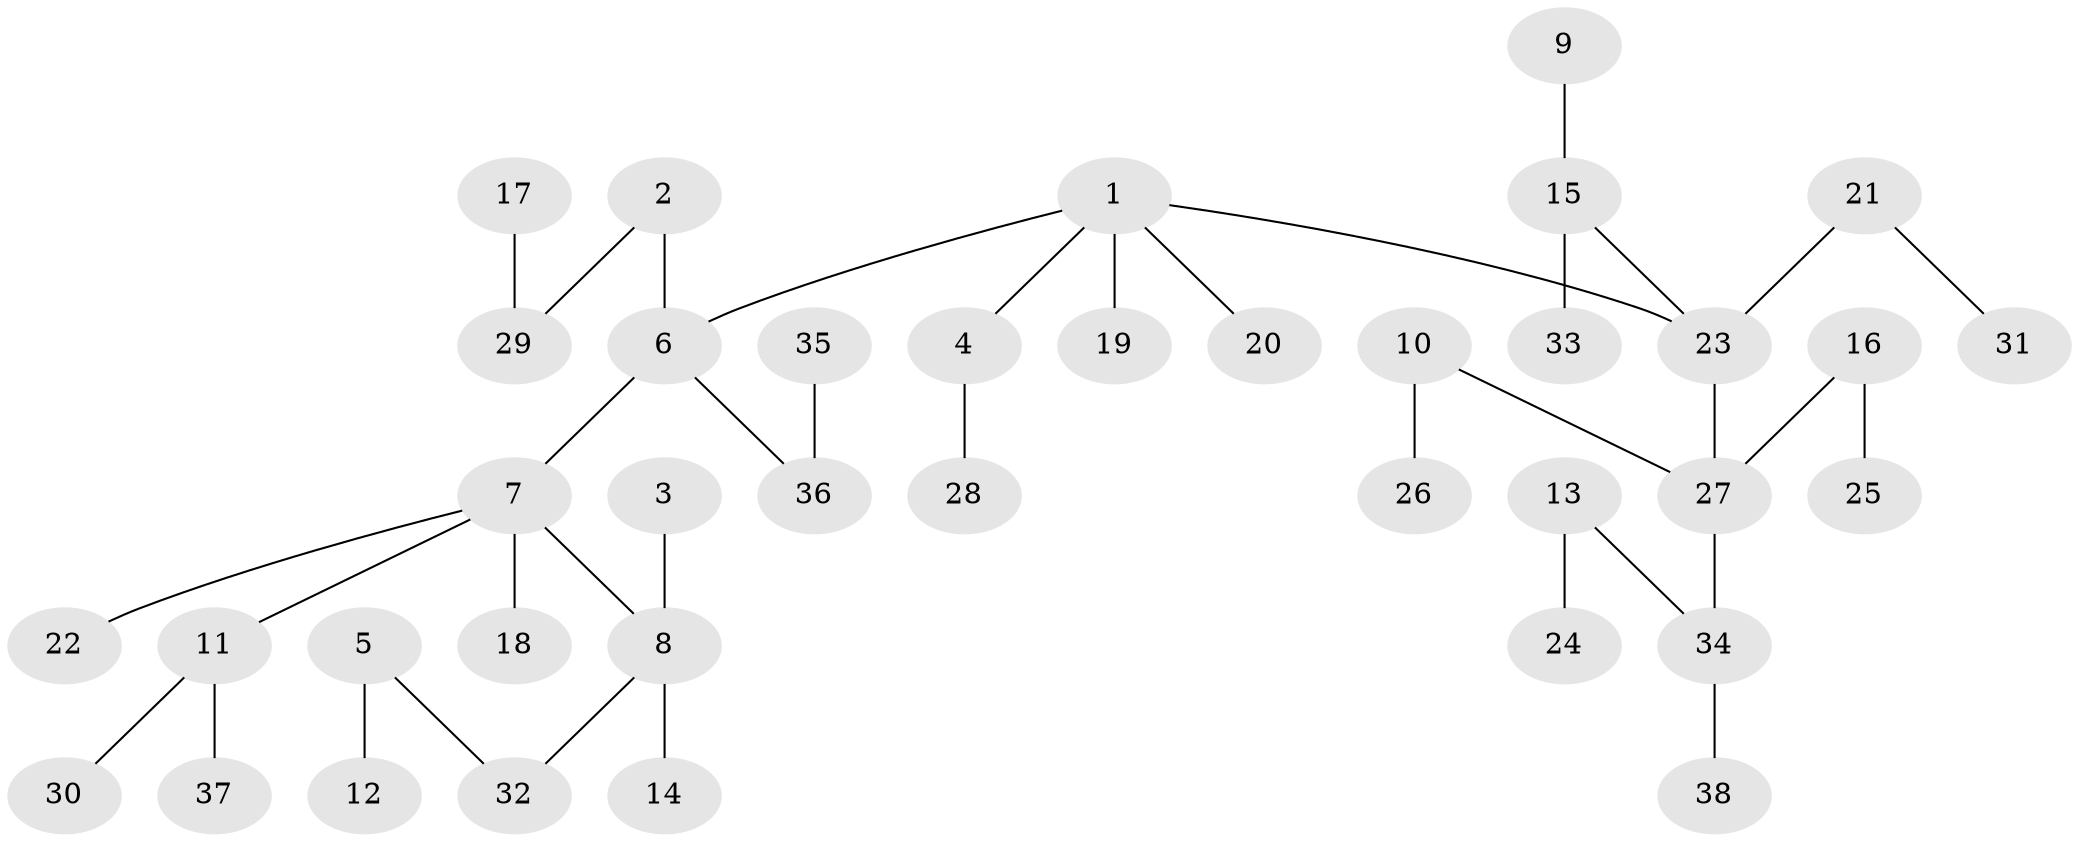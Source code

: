 // original degree distribution, {2: 0.3333333333333333, 5: 0.04, 6: 0.04, 4: 0.04, 3: 0.08, 1: 0.4666666666666667}
// Generated by graph-tools (version 1.1) at 2025/02/03/09/25 03:02:25]
// undirected, 38 vertices, 37 edges
graph export_dot {
graph [start="1"]
  node [color=gray90,style=filled];
  1;
  2;
  3;
  4;
  5;
  6;
  7;
  8;
  9;
  10;
  11;
  12;
  13;
  14;
  15;
  16;
  17;
  18;
  19;
  20;
  21;
  22;
  23;
  24;
  25;
  26;
  27;
  28;
  29;
  30;
  31;
  32;
  33;
  34;
  35;
  36;
  37;
  38;
  1 -- 4 [weight=1.0];
  1 -- 6 [weight=1.0];
  1 -- 19 [weight=1.0];
  1 -- 20 [weight=1.0];
  1 -- 23 [weight=1.0];
  2 -- 6 [weight=1.0];
  2 -- 29 [weight=1.0];
  3 -- 8 [weight=1.0];
  4 -- 28 [weight=1.0];
  5 -- 12 [weight=1.0];
  5 -- 32 [weight=1.0];
  6 -- 7 [weight=1.0];
  6 -- 36 [weight=1.0];
  7 -- 8 [weight=1.0];
  7 -- 11 [weight=1.0];
  7 -- 18 [weight=1.0];
  7 -- 22 [weight=1.0];
  8 -- 14 [weight=1.0];
  8 -- 32 [weight=1.0];
  9 -- 15 [weight=1.0];
  10 -- 26 [weight=1.0];
  10 -- 27 [weight=1.0];
  11 -- 30 [weight=1.0];
  11 -- 37 [weight=1.0];
  13 -- 24 [weight=1.0];
  13 -- 34 [weight=1.0];
  15 -- 23 [weight=1.0];
  15 -- 33 [weight=1.0];
  16 -- 25 [weight=1.0];
  16 -- 27 [weight=1.0];
  17 -- 29 [weight=1.0];
  21 -- 23 [weight=1.0];
  21 -- 31 [weight=1.0];
  23 -- 27 [weight=1.0];
  27 -- 34 [weight=1.0];
  34 -- 38 [weight=1.0];
  35 -- 36 [weight=1.0];
}
